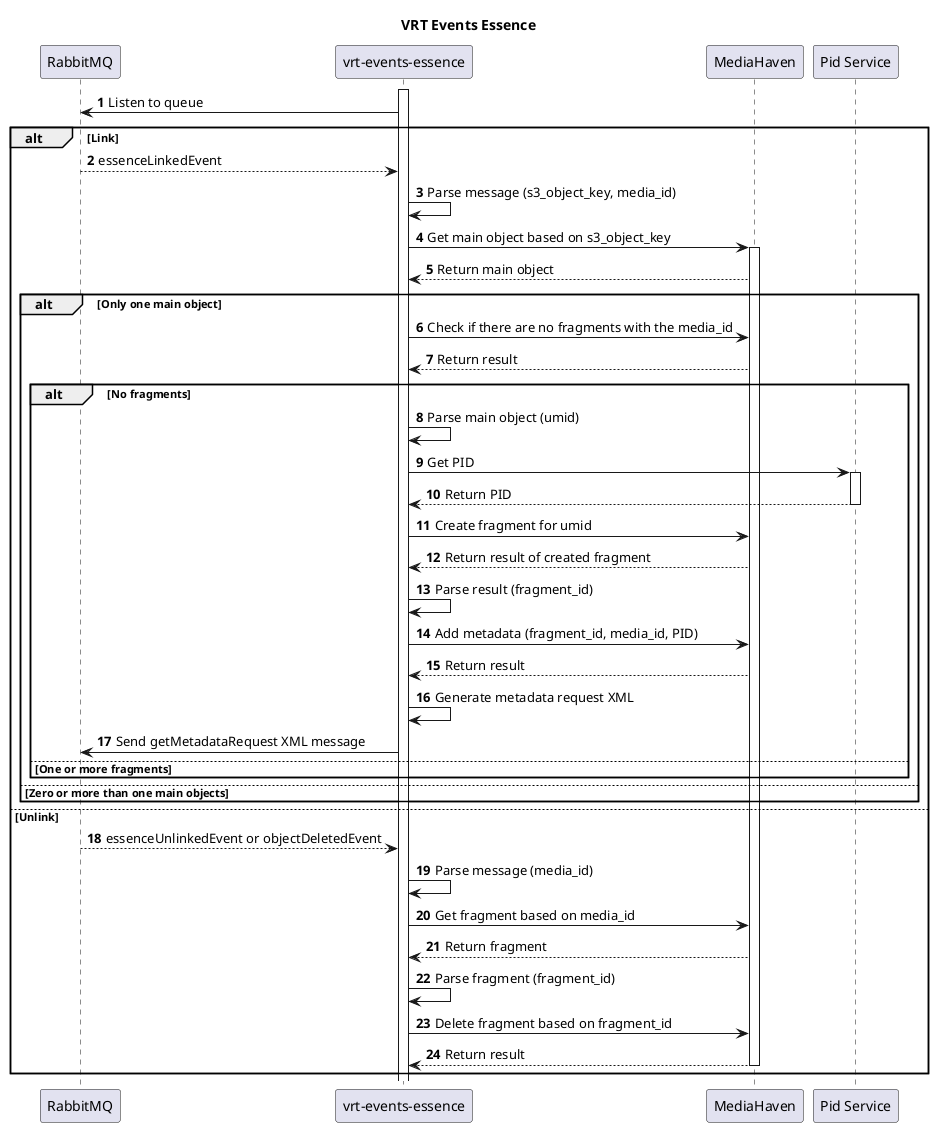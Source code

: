 @startuml vrt-events-essence

autonumber

title VRT Events Essence

participant rabbit as "RabbitMQ"
participant vee as "vrt-events-essence"
participant mh as "MediaHaven"
participant pid as "Pid Service"

activate vee
vee -> rabbit: Listen to queue
alt Link
    rabbit --> vee: essenceLinkedEvent
    vee -> vee: Parse message (s3_object_key, media_id)
    vee -> mh: Get main object based on s3_object_key
    activate mh
    mh --> vee: Return main object
    alt Only one main object
        vee -> mh: Check if there are no fragments with the media_id
        mh --> vee: Return result
        alt No fragments
            vee -> vee: Parse main object (umid)
            vee -> pid: Get PID
            activate pid
            pid --> vee: Return PID
            deactivate pid
            vee -> mh: Create fragment for umid
            mh --> vee: Return result of created fragment
            vee -> vee: Parse result (fragment_id)
            vee -> mh: Add metadata (fragment_id, media_id, PID)
            mh --> vee: Return result
            vee -> vee: Generate metadata request XML
            vee -> rabbit: Send getMetadataRequest XML message
        else One or more fragments
        end
    else Zero or more than one main objects
    end
    
else Unlink
    rabbit --> vee: essenceUnlinkedEvent or objectDeletedEvent
    vee -> vee: Parse message (media_id)
    vee -> mh: Get fragment based on media_id
    mh --> vee: Return fragment
    vee -> vee: Parse fragment (fragment_id)
    vee -> mh: Delete fragment based on fragment_id
    mh --> vee: Return result
    deactivate mh
end

@enduml
